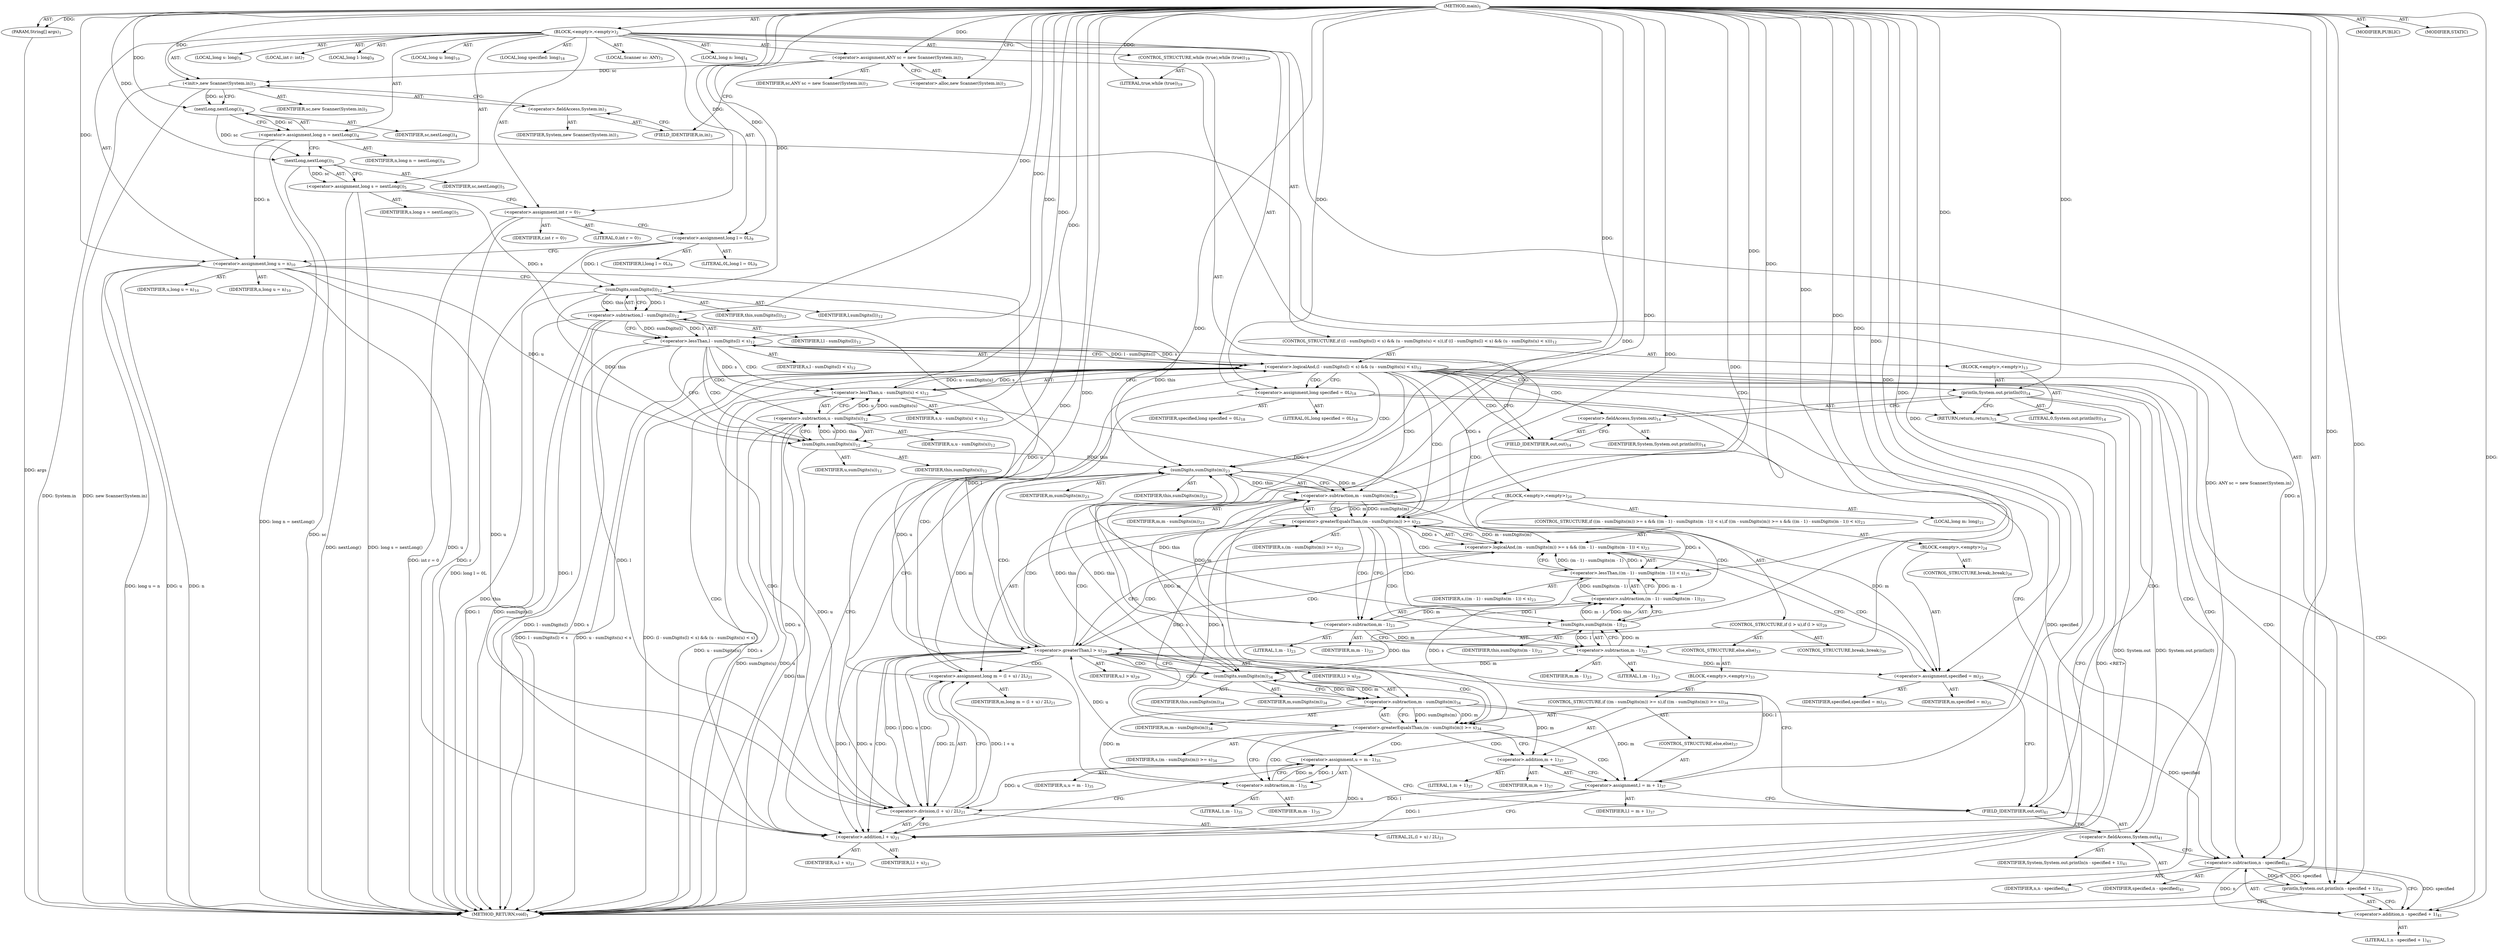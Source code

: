 digraph "main" {  
"19" [label = <(METHOD,main)<SUB>1</SUB>> ]
"20" [label = <(PARAM,String[] args)<SUB>1</SUB>> ]
"21" [label = <(BLOCK,&lt;empty&gt;,&lt;empty&gt;)<SUB>2</SUB>> ]
"4" [label = <(LOCAL,Scanner sc: ANY)<SUB>3</SUB>> ]
"22" [label = <(&lt;operator&gt;.assignment,ANY sc = new Scanner(System.in))<SUB>3</SUB>> ]
"23" [label = <(IDENTIFIER,sc,ANY sc = new Scanner(System.in))<SUB>3</SUB>> ]
"24" [label = <(&lt;operator&gt;.alloc,new Scanner(System.in))<SUB>3</SUB>> ]
"25" [label = <(&lt;init&gt;,new Scanner(System.in))<SUB>3</SUB>> ]
"3" [label = <(IDENTIFIER,sc,new Scanner(System.in))<SUB>3</SUB>> ]
"26" [label = <(&lt;operator&gt;.fieldAccess,System.in)<SUB>3</SUB>> ]
"27" [label = <(IDENTIFIER,System,new Scanner(System.in))<SUB>3</SUB>> ]
"28" [label = <(FIELD_IDENTIFIER,in,in)<SUB>3</SUB>> ]
"29" [label = <(LOCAL,long n: long)<SUB>4</SUB>> ]
"30" [label = <(&lt;operator&gt;.assignment,long n = nextLong())<SUB>4</SUB>> ]
"31" [label = <(IDENTIFIER,n,long n = nextLong())<SUB>4</SUB>> ]
"32" [label = <(nextLong,nextLong())<SUB>4</SUB>> ]
"33" [label = <(IDENTIFIER,sc,nextLong())<SUB>4</SUB>> ]
"34" [label = <(LOCAL,long s: long)<SUB>5</SUB>> ]
"35" [label = <(&lt;operator&gt;.assignment,long s = nextLong())<SUB>5</SUB>> ]
"36" [label = <(IDENTIFIER,s,long s = nextLong())<SUB>5</SUB>> ]
"37" [label = <(nextLong,nextLong())<SUB>5</SUB>> ]
"38" [label = <(IDENTIFIER,sc,nextLong())<SUB>5</SUB>> ]
"39" [label = <(LOCAL,int r: int)<SUB>7</SUB>> ]
"40" [label = <(&lt;operator&gt;.assignment,int r = 0)<SUB>7</SUB>> ]
"41" [label = <(IDENTIFIER,r,int r = 0)<SUB>7</SUB>> ]
"42" [label = <(LITERAL,0,int r = 0)<SUB>7</SUB>> ]
"43" [label = <(LOCAL,long l: long)<SUB>9</SUB>> ]
"44" [label = <(&lt;operator&gt;.assignment,long l = 0L)<SUB>9</SUB>> ]
"45" [label = <(IDENTIFIER,l,long l = 0L)<SUB>9</SUB>> ]
"46" [label = <(LITERAL,0L,long l = 0L)<SUB>9</SUB>> ]
"47" [label = <(LOCAL,long u: long)<SUB>10</SUB>> ]
"48" [label = <(&lt;operator&gt;.assignment,long u = n)<SUB>10</SUB>> ]
"49" [label = <(IDENTIFIER,u,long u = n)<SUB>10</SUB>> ]
"50" [label = <(IDENTIFIER,n,long u = n)<SUB>10</SUB>> ]
"51" [label = <(CONTROL_STRUCTURE,if ((l - sumDigits(l) &lt; s) &amp;&amp; (u - sumDigits(u) &lt; s)),if ((l - sumDigits(l) &lt; s) &amp;&amp; (u - sumDigits(u) &lt; s)))<SUB>12</SUB>> ]
"52" [label = <(&lt;operator&gt;.logicalAnd,(l - sumDigits(l) &lt; s) &amp;&amp; (u - sumDigits(u) &lt; s))<SUB>12</SUB>> ]
"53" [label = <(&lt;operator&gt;.lessThan,l - sumDigits(l) &lt; s)<SUB>12</SUB>> ]
"54" [label = <(&lt;operator&gt;.subtraction,l - sumDigits(l))<SUB>12</SUB>> ]
"55" [label = <(IDENTIFIER,l,l - sumDigits(l))<SUB>12</SUB>> ]
"56" [label = <(sumDigits,sumDigits(l))<SUB>12</SUB>> ]
"57" [label = <(IDENTIFIER,this,sumDigits(l))<SUB>12</SUB>> ]
"58" [label = <(IDENTIFIER,l,sumDigits(l))<SUB>12</SUB>> ]
"59" [label = <(IDENTIFIER,s,l - sumDigits(l) &lt; s)<SUB>12</SUB>> ]
"60" [label = <(&lt;operator&gt;.lessThan,u - sumDigits(u) &lt; s)<SUB>12</SUB>> ]
"61" [label = <(&lt;operator&gt;.subtraction,u - sumDigits(u))<SUB>12</SUB>> ]
"62" [label = <(IDENTIFIER,u,u - sumDigits(u))<SUB>12</SUB>> ]
"63" [label = <(sumDigits,sumDigits(u))<SUB>12</SUB>> ]
"64" [label = <(IDENTIFIER,this,sumDigits(u))<SUB>12</SUB>> ]
"65" [label = <(IDENTIFIER,u,sumDigits(u))<SUB>12</SUB>> ]
"66" [label = <(IDENTIFIER,s,u - sumDigits(u) &lt; s)<SUB>12</SUB>> ]
"67" [label = <(BLOCK,&lt;empty&gt;,&lt;empty&gt;)<SUB>13</SUB>> ]
"68" [label = <(println,System.out.println(0))<SUB>14</SUB>> ]
"69" [label = <(&lt;operator&gt;.fieldAccess,System.out)<SUB>14</SUB>> ]
"70" [label = <(IDENTIFIER,System,System.out.println(0))<SUB>14</SUB>> ]
"71" [label = <(FIELD_IDENTIFIER,out,out)<SUB>14</SUB>> ]
"72" [label = <(LITERAL,0,System.out.println(0))<SUB>14</SUB>> ]
"73" [label = <(RETURN,return;,return;)<SUB>15</SUB>> ]
"74" [label = <(LOCAL,long specified: long)<SUB>18</SUB>> ]
"75" [label = <(&lt;operator&gt;.assignment,long specified = 0L)<SUB>18</SUB>> ]
"76" [label = <(IDENTIFIER,specified,long specified = 0L)<SUB>18</SUB>> ]
"77" [label = <(LITERAL,0L,long specified = 0L)<SUB>18</SUB>> ]
"78" [label = <(CONTROL_STRUCTURE,while (true),while (true))<SUB>19</SUB>> ]
"79" [label = <(LITERAL,true,while (true))<SUB>19</SUB>> ]
"80" [label = <(BLOCK,&lt;empty&gt;,&lt;empty&gt;)<SUB>20</SUB>> ]
"81" [label = <(LOCAL,long m: long)<SUB>21</SUB>> ]
"82" [label = <(&lt;operator&gt;.assignment,long m = (l + u) / 2L)<SUB>21</SUB>> ]
"83" [label = <(IDENTIFIER,m,long m = (l + u) / 2L)<SUB>21</SUB>> ]
"84" [label = <(&lt;operator&gt;.division,(l + u) / 2L)<SUB>21</SUB>> ]
"85" [label = <(&lt;operator&gt;.addition,l + u)<SUB>21</SUB>> ]
"86" [label = <(IDENTIFIER,l,l + u)<SUB>21</SUB>> ]
"87" [label = <(IDENTIFIER,u,l + u)<SUB>21</SUB>> ]
"88" [label = <(LITERAL,2L,(l + u) / 2L)<SUB>21</SUB>> ]
"89" [label = <(CONTROL_STRUCTURE,if ((m - sumDigits(m)) &gt;= s &amp;&amp; ((m - 1) - sumDigits(m - 1)) &lt; s),if ((m - sumDigits(m)) &gt;= s &amp;&amp; ((m - 1) - sumDigits(m - 1)) &lt; s))<SUB>23</SUB>> ]
"90" [label = <(&lt;operator&gt;.logicalAnd,(m - sumDigits(m)) &gt;= s &amp;&amp; ((m - 1) - sumDigits(m - 1)) &lt; s)<SUB>23</SUB>> ]
"91" [label = <(&lt;operator&gt;.greaterEqualsThan,(m - sumDigits(m)) &gt;= s)<SUB>23</SUB>> ]
"92" [label = <(&lt;operator&gt;.subtraction,m - sumDigits(m))<SUB>23</SUB>> ]
"93" [label = <(IDENTIFIER,m,m - sumDigits(m))<SUB>23</SUB>> ]
"94" [label = <(sumDigits,sumDigits(m))<SUB>23</SUB>> ]
"95" [label = <(IDENTIFIER,this,sumDigits(m))<SUB>23</SUB>> ]
"96" [label = <(IDENTIFIER,m,sumDigits(m))<SUB>23</SUB>> ]
"97" [label = <(IDENTIFIER,s,(m - sumDigits(m)) &gt;= s)<SUB>23</SUB>> ]
"98" [label = <(&lt;operator&gt;.lessThan,((m - 1) - sumDigits(m - 1)) &lt; s)<SUB>23</SUB>> ]
"99" [label = <(&lt;operator&gt;.subtraction,(m - 1) - sumDigits(m - 1))<SUB>23</SUB>> ]
"100" [label = <(&lt;operator&gt;.subtraction,m - 1)<SUB>23</SUB>> ]
"101" [label = <(IDENTIFIER,m,m - 1)<SUB>23</SUB>> ]
"102" [label = <(LITERAL,1,m - 1)<SUB>23</SUB>> ]
"103" [label = <(sumDigits,sumDigits(m - 1))<SUB>23</SUB>> ]
"104" [label = <(IDENTIFIER,this,sumDigits(m - 1))<SUB>23</SUB>> ]
"105" [label = <(&lt;operator&gt;.subtraction,m - 1)<SUB>23</SUB>> ]
"106" [label = <(IDENTIFIER,m,m - 1)<SUB>23</SUB>> ]
"107" [label = <(LITERAL,1,m - 1)<SUB>23</SUB>> ]
"108" [label = <(IDENTIFIER,s,((m - 1) - sumDigits(m - 1)) &lt; s)<SUB>23</SUB>> ]
"109" [label = <(BLOCK,&lt;empty&gt;,&lt;empty&gt;)<SUB>24</SUB>> ]
"110" [label = <(&lt;operator&gt;.assignment,specified = m)<SUB>25</SUB>> ]
"111" [label = <(IDENTIFIER,specified,specified = m)<SUB>25</SUB>> ]
"112" [label = <(IDENTIFIER,m,specified = m)<SUB>25</SUB>> ]
"113" [label = <(CONTROL_STRUCTURE,break;,break;)<SUB>26</SUB>> ]
"114" [label = <(CONTROL_STRUCTURE,if (l &gt; u),if (l &gt; u))<SUB>29</SUB>> ]
"115" [label = <(&lt;operator&gt;.greaterThan,l &gt; u)<SUB>29</SUB>> ]
"116" [label = <(IDENTIFIER,l,l &gt; u)<SUB>29</SUB>> ]
"117" [label = <(IDENTIFIER,u,l &gt; u)<SUB>29</SUB>> ]
"118" [label = <(CONTROL_STRUCTURE,break;,break;)<SUB>30</SUB>> ]
"119" [label = <(CONTROL_STRUCTURE,else,else)<SUB>33</SUB>> ]
"120" [label = <(BLOCK,&lt;empty&gt;,&lt;empty&gt;)<SUB>33</SUB>> ]
"121" [label = <(CONTROL_STRUCTURE,if ((m - sumDigits(m)) &gt;= s),if ((m - sumDigits(m)) &gt;= s))<SUB>34</SUB>> ]
"122" [label = <(&lt;operator&gt;.greaterEqualsThan,(m - sumDigits(m)) &gt;= s)<SUB>34</SUB>> ]
"123" [label = <(&lt;operator&gt;.subtraction,m - sumDigits(m))<SUB>34</SUB>> ]
"124" [label = <(IDENTIFIER,m,m - sumDigits(m))<SUB>34</SUB>> ]
"125" [label = <(sumDigits,sumDigits(m))<SUB>34</SUB>> ]
"126" [label = <(IDENTIFIER,this,sumDigits(m))<SUB>34</SUB>> ]
"127" [label = <(IDENTIFIER,m,sumDigits(m))<SUB>34</SUB>> ]
"128" [label = <(IDENTIFIER,s,(m - sumDigits(m)) &gt;= s)<SUB>34</SUB>> ]
"129" [label = <(&lt;operator&gt;.assignment,u = m - 1)<SUB>35</SUB>> ]
"130" [label = <(IDENTIFIER,u,u = m - 1)<SUB>35</SUB>> ]
"131" [label = <(&lt;operator&gt;.subtraction,m - 1)<SUB>35</SUB>> ]
"132" [label = <(IDENTIFIER,m,m - 1)<SUB>35</SUB>> ]
"133" [label = <(LITERAL,1,m - 1)<SUB>35</SUB>> ]
"134" [label = <(CONTROL_STRUCTURE,else,else)<SUB>37</SUB>> ]
"135" [label = <(&lt;operator&gt;.assignment,l = m + 1)<SUB>37</SUB>> ]
"136" [label = <(IDENTIFIER,l,l = m + 1)<SUB>37</SUB>> ]
"137" [label = <(&lt;operator&gt;.addition,m + 1)<SUB>37</SUB>> ]
"138" [label = <(IDENTIFIER,m,m + 1)<SUB>37</SUB>> ]
"139" [label = <(LITERAL,1,m + 1)<SUB>37</SUB>> ]
"140" [label = <(println,System.out.println(n - specified + 1))<SUB>41</SUB>> ]
"141" [label = <(&lt;operator&gt;.fieldAccess,System.out)<SUB>41</SUB>> ]
"142" [label = <(IDENTIFIER,System,System.out.println(n - specified + 1))<SUB>41</SUB>> ]
"143" [label = <(FIELD_IDENTIFIER,out,out)<SUB>41</SUB>> ]
"144" [label = <(&lt;operator&gt;.addition,n - specified + 1)<SUB>41</SUB>> ]
"145" [label = <(&lt;operator&gt;.subtraction,n - specified)<SUB>41</SUB>> ]
"146" [label = <(IDENTIFIER,n,n - specified)<SUB>41</SUB>> ]
"147" [label = <(IDENTIFIER,specified,n - specified)<SUB>41</SUB>> ]
"148" [label = <(LITERAL,1,n - specified + 1)<SUB>41</SUB>> ]
"149" [label = <(MODIFIER,PUBLIC)> ]
"150" [label = <(MODIFIER,STATIC)> ]
"151" [label = <(METHOD_RETURN,void)<SUB>1</SUB>> ]
  "19" -> "20"  [ label = "AST: "] 
  "19" -> "21"  [ label = "AST: "] 
  "19" -> "149"  [ label = "AST: "] 
  "19" -> "150"  [ label = "AST: "] 
  "19" -> "151"  [ label = "AST: "] 
  "21" -> "4"  [ label = "AST: "] 
  "21" -> "22"  [ label = "AST: "] 
  "21" -> "25"  [ label = "AST: "] 
  "21" -> "29"  [ label = "AST: "] 
  "21" -> "30"  [ label = "AST: "] 
  "21" -> "34"  [ label = "AST: "] 
  "21" -> "35"  [ label = "AST: "] 
  "21" -> "39"  [ label = "AST: "] 
  "21" -> "40"  [ label = "AST: "] 
  "21" -> "43"  [ label = "AST: "] 
  "21" -> "44"  [ label = "AST: "] 
  "21" -> "47"  [ label = "AST: "] 
  "21" -> "48"  [ label = "AST: "] 
  "21" -> "51"  [ label = "AST: "] 
  "21" -> "74"  [ label = "AST: "] 
  "21" -> "75"  [ label = "AST: "] 
  "21" -> "78"  [ label = "AST: "] 
  "21" -> "140"  [ label = "AST: "] 
  "22" -> "23"  [ label = "AST: "] 
  "22" -> "24"  [ label = "AST: "] 
  "25" -> "3"  [ label = "AST: "] 
  "25" -> "26"  [ label = "AST: "] 
  "26" -> "27"  [ label = "AST: "] 
  "26" -> "28"  [ label = "AST: "] 
  "30" -> "31"  [ label = "AST: "] 
  "30" -> "32"  [ label = "AST: "] 
  "32" -> "33"  [ label = "AST: "] 
  "35" -> "36"  [ label = "AST: "] 
  "35" -> "37"  [ label = "AST: "] 
  "37" -> "38"  [ label = "AST: "] 
  "40" -> "41"  [ label = "AST: "] 
  "40" -> "42"  [ label = "AST: "] 
  "44" -> "45"  [ label = "AST: "] 
  "44" -> "46"  [ label = "AST: "] 
  "48" -> "49"  [ label = "AST: "] 
  "48" -> "50"  [ label = "AST: "] 
  "51" -> "52"  [ label = "AST: "] 
  "51" -> "67"  [ label = "AST: "] 
  "52" -> "53"  [ label = "AST: "] 
  "52" -> "60"  [ label = "AST: "] 
  "53" -> "54"  [ label = "AST: "] 
  "53" -> "59"  [ label = "AST: "] 
  "54" -> "55"  [ label = "AST: "] 
  "54" -> "56"  [ label = "AST: "] 
  "56" -> "57"  [ label = "AST: "] 
  "56" -> "58"  [ label = "AST: "] 
  "60" -> "61"  [ label = "AST: "] 
  "60" -> "66"  [ label = "AST: "] 
  "61" -> "62"  [ label = "AST: "] 
  "61" -> "63"  [ label = "AST: "] 
  "63" -> "64"  [ label = "AST: "] 
  "63" -> "65"  [ label = "AST: "] 
  "67" -> "68"  [ label = "AST: "] 
  "67" -> "73"  [ label = "AST: "] 
  "68" -> "69"  [ label = "AST: "] 
  "68" -> "72"  [ label = "AST: "] 
  "69" -> "70"  [ label = "AST: "] 
  "69" -> "71"  [ label = "AST: "] 
  "75" -> "76"  [ label = "AST: "] 
  "75" -> "77"  [ label = "AST: "] 
  "78" -> "79"  [ label = "AST: "] 
  "78" -> "80"  [ label = "AST: "] 
  "80" -> "81"  [ label = "AST: "] 
  "80" -> "82"  [ label = "AST: "] 
  "80" -> "89"  [ label = "AST: "] 
  "80" -> "114"  [ label = "AST: "] 
  "82" -> "83"  [ label = "AST: "] 
  "82" -> "84"  [ label = "AST: "] 
  "84" -> "85"  [ label = "AST: "] 
  "84" -> "88"  [ label = "AST: "] 
  "85" -> "86"  [ label = "AST: "] 
  "85" -> "87"  [ label = "AST: "] 
  "89" -> "90"  [ label = "AST: "] 
  "89" -> "109"  [ label = "AST: "] 
  "90" -> "91"  [ label = "AST: "] 
  "90" -> "98"  [ label = "AST: "] 
  "91" -> "92"  [ label = "AST: "] 
  "91" -> "97"  [ label = "AST: "] 
  "92" -> "93"  [ label = "AST: "] 
  "92" -> "94"  [ label = "AST: "] 
  "94" -> "95"  [ label = "AST: "] 
  "94" -> "96"  [ label = "AST: "] 
  "98" -> "99"  [ label = "AST: "] 
  "98" -> "108"  [ label = "AST: "] 
  "99" -> "100"  [ label = "AST: "] 
  "99" -> "103"  [ label = "AST: "] 
  "100" -> "101"  [ label = "AST: "] 
  "100" -> "102"  [ label = "AST: "] 
  "103" -> "104"  [ label = "AST: "] 
  "103" -> "105"  [ label = "AST: "] 
  "105" -> "106"  [ label = "AST: "] 
  "105" -> "107"  [ label = "AST: "] 
  "109" -> "110"  [ label = "AST: "] 
  "109" -> "113"  [ label = "AST: "] 
  "110" -> "111"  [ label = "AST: "] 
  "110" -> "112"  [ label = "AST: "] 
  "114" -> "115"  [ label = "AST: "] 
  "114" -> "118"  [ label = "AST: "] 
  "114" -> "119"  [ label = "AST: "] 
  "115" -> "116"  [ label = "AST: "] 
  "115" -> "117"  [ label = "AST: "] 
  "119" -> "120"  [ label = "AST: "] 
  "120" -> "121"  [ label = "AST: "] 
  "121" -> "122"  [ label = "AST: "] 
  "121" -> "129"  [ label = "AST: "] 
  "121" -> "134"  [ label = "AST: "] 
  "122" -> "123"  [ label = "AST: "] 
  "122" -> "128"  [ label = "AST: "] 
  "123" -> "124"  [ label = "AST: "] 
  "123" -> "125"  [ label = "AST: "] 
  "125" -> "126"  [ label = "AST: "] 
  "125" -> "127"  [ label = "AST: "] 
  "129" -> "130"  [ label = "AST: "] 
  "129" -> "131"  [ label = "AST: "] 
  "131" -> "132"  [ label = "AST: "] 
  "131" -> "133"  [ label = "AST: "] 
  "134" -> "135"  [ label = "AST: "] 
  "135" -> "136"  [ label = "AST: "] 
  "135" -> "137"  [ label = "AST: "] 
  "137" -> "138"  [ label = "AST: "] 
  "137" -> "139"  [ label = "AST: "] 
  "140" -> "141"  [ label = "AST: "] 
  "140" -> "144"  [ label = "AST: "] 
  "141" -> "142"  [ label = "AST: "] 
  "141" -> "143"  [ label = "AST: "] 
  "144" -> "145"  [ label = "AST: "] 
  "144" -> "148"  [ label = "AST: "] 
  "145" -> "146"  [ label = "AST: "] 
  "145" -> "147"  [ label = "AST: "] 
  "22" -> "28"  [ label = "CFG: "] 
  "25" -> "32"  [ label = "CFG: "] 
  "30" -> "37"  [ label = "CFG: "] 
  "35" -> "40"  [ label = "CFG: "] 
  "40" -> "44"  [ label = "CFG: "] 
  "44" -> "48"  [ label = "CFG: "] 
  "48" -> "56"  [ label = "CFG: "] 
  "75" -> "85"  [ label = "CFG: "] 
  "75" -> "143"  [ label = "CFG: "] 
  "140" -> "151"  [ label = "CFG: "] 
  "24" -> "22"  [ label = "CFG: "] 
  "26" -> "25"  [ label = "CFG: "] 
  "32" -> "30"  [ label = "CFG: "] 
  "37" -> "35"  [ label = "CFG: "] 
  "52" -> "71"  [ label = "CFG: "] 
  "52" -> "75"  [ label = "CFG: "] 
  "141" -> "145"  [ label = "CFG: "] 
  "144" -> "140"  [ label = "CFG: "] 
  "28" -> "26"  [ label = "CFG: "] 
  "53" -> "52"  [ label = "CFG: "] 
  "53" -> "63"  [ label = "CFG: "] 
  "60" -> "52"  [ label = "CFG: "] 
  "68" -> "73"  [ label = "CFG: "] 
  "73" -> "151"  [ label = "CFG: "] 
  "82" -> "94"  [ label = "CFG: "] 
  "143" -> "141"  [ label = "CFG: "] 
  "145" -> "144"  [ label = "CFG: "] 
  "54" -> "53"  [ label = "CFG: "] 
  "61" -> "60"  [ label = "CFG: "] 
  "69" -> "68"  [ label = "CFG: "] 
  "84" -> "82"  [ label = "CFG: "] 
  "90" -> "110"  [ label = "CFG: "] 
  "90" -> "115"  [ label = "CFG: "] 
  "115" -> "143"  [ label = "CFG: "] 
  "115" -> "125"  [ label = "CFG: "] 
  "56" -> "54"  [ label = "CFG: "] 
  "63" -> "61"  [ label = "CFG: "] 
  "71" -> "69"  [ label = "CFG: "] 
  "85" -> "84"  [ label = "CFG: "] 
  "91" -> "90"  [ label = "CFG: "] 
  "91" -> "100"  [ label = "CFG: "] 
  "98" -> "90"  [ label = "CFG: "] 
  "110" -> "143"  [ label = "CFG: "] 
  "92" -> "91"  [ label = "CFG: "] 
  "99" -> "98"  [ label = "CFG: "] 
  "94" -> "92"  [ label = "CFG: "] 
  "100" -> "105"  [ label = "CFG: "] 
  "103" -> "99"  [ label = "CFG: "] 
  "122" -> "131"  [ label = "CFG: "] 
  "122" -> "137"  [ label = "CFG: "] 
  "129" -> "85"  [ label = "CFG: "] 
  "129" -> "143"  [ label = "CFG: "] 
  "105" -> "103"  [ label = "CFG: "] 
  "123" -> "122"  [ label = "CFG: "] 
  "131" -> "129"  [ label = "CFG: "] 
  "135" -> "85"  [ label = "CFG: "] 
  "135" -> "143"  [ label = "CFG: "] 
  "125" -> "123"  [ label = "CFG: "] 
  "137" -> "135"  [ label = "CFG: "] 
  "19" -> "24"  [ label = "CFG: "] 
  "73" -> "151"  [ label = "DDG: &lt;RET&gt;"] 
  "20" -> "151"  [ label = "DDG: args"] 
  "22" -> "151"  [ label = "DDG: ANY sc = new Scanner(System.in)"] 
  "25" -> "151"  [ label = "DDG: System.in"] 
  "25" -> "151"  [ label = "DDG: new Scanner(System.in)"] 
  "30" -> "151"  [ label = "DDG: long n = nextLong()"] 
  "37" -> "151"  [ label = "DDG: sc"] 
  "35" -> "151"  [ label = "DDG: nextLong()"] 
  "35" -> "151"  [ label = "DDG: long s = nextLong()"] 
  "40" -> "151"  [ label = "DDG: r"] 
  "40" -> "151"  [ label = "DDG: int r = 0"] 
  "44" -> "151"  [ label = "DDG: long l = 0L"] 
  "48" -> "151"  [ label = "DDG: u"] 
  "48" -> "151"  [ label = "DDG: n"] 
  "48" -> "151"  [ label = "DDG: long u = n"] 
  "54" -> "151"  [ label = "DDG: l"] 
  "56" -> "151"  [ label = "DDG: this"] 
  "54" -> "151"  [ label = "DDG: sumDigits(l)"] 
  "53" -> "151"  [ label = "DDG: l - sumDigits(l)"] 
  "53" -> "151"  [ label = "DDG: s"] 
  "52" -> "151"  [ label = "DDG: l - sumDigits(l) &lt; s"] 
  "61" -> "151"  [ label = "DDG: u"] 
  "63" -> "151"  [ label = "DDG: this"] 
  "61" -> "151"  [ label = "DDG: sumDigits(u)"] 
  "60" -> "151"  [ label = "DDG: u - sumDigits(u)"] 
  "60" -> "151"  [ label = "DDG: s"] 
  "52" -> "151"  [ label = "DDG: u - sumDigits(u) &lt; s"] 
  "52" -> "151"  [ label = "DDG: (l - sumDigits(l) &lt; s) &amp;&amp; (u - sumDigits(u) &lt; s)"] 
  "68" -> "151"  [ label = "DDG: System.out"] 
  "68" -> "151"  [ label = "DDG: System.out.println(0)"] 
  "19" -> "20"  [ label = "DDG: "] 
  "19" -> "22"  [ label = "DDG: "] 
  "32" -> "30"  [ label = "DDG: sc"] 
  "37" -> "35"  [ label = "DDG: sc"] 
  "19" -> "40"  [ label = "DDG: "] 
  "19" -> "44"  [ label = "DDG: "] 
  "30" -> "48"  [ label = "DDG: n"] 
  "19" -> "48"  [ label = "DDG: "] 
  "19" -> "75"  [ label = "DDG: "] 
  "22" -> "25"  [ label = "DDG: sc"] 
  "19" -> "25"  [ label = "DDG: "] 
  "19" -> "79"  [ label = "DDG: "] 
  "145" -> "140"  [ label = "DDG: n"] 
  "145" -> "140"  [ label = "DDG: specified"] 
  "19" -> "140"  [ label = "DDG: "] 
  "25" -> "32"  [ label = "DDG: sc"] 
  "19" -> "32"  [ label = "DDG: "] 
  "32" -> "37"  [ label = "DDG: sc"] 
  "19" -> "37"  [ label = "DDG: "] 
  "53" -> "52"  [ label = "DDG: l - sumDigits(l)"] 
  "53" -> "52"  [ label = "DDG: s"] 
  "60" -> "52"  [ label = "DDG: u - sumDigits(u)"] 
  "60" -> "52"  [ label = "DDG: s"] 
  "19" -> "73"  [ label = "DDG: "] 
  "84" -> "82"  [ label = "DDG: l + u"] 
  "84" -> "82"  [ label = "DDG: 2L"] 
  "145" -> "144"  [ label = "DDG: n"] 
  "145" -> "144"  [ label = "DDG: specified"] 
  "19" -> "144"  [ label = "DDG: "] 
  "54" -> "53"  [ label = "DDG: l"] 
  "54" -> "53"  [ label = "DDG: sumDigits(l)"] 
  "35" -> "53"  [ label = "DDG: s"] 
  "19" -> "53"  [ label = "DDG: "] 
  "61" -> "60"  [ label = "DDG: u"] 
  "61" -> "60"  [ label = "DDG: sumDigits(u)"] 
  "53" -> "60"  [ label = "DDG: s"] 
  "19" -> "60"  [ label = "DDG: "] 
  "19" -> "68"  [ label = "DDG: "] 
  "19" -> "145"  [ label = "DDG: "] 
  "30" -> "145"  [ label = "DDG: n"] 
  "75" -> "145"  [ label = "DDG: specified"] 
  "110" -> "145"  [ label = "DDG: specified"] 
  "56" -> "54"  [ label = "DDG: l"] 
  "19" -> "54"  [ label = "DDG: "] 
  "56" -> "54"  [ label = "DDG: this"] 
  "63" -> "61"  [ label = "DDG: u"] 
  "19" -> "61"  [ label = "DDG: "] 
  "63" -> "61"  [ label = "DDG: this"] 
  "54" -> "84"  [ label = "DDG: l"] 
  "115" -> "84"  [ label = "DDG: l"] 
  "135" -> "84"  [ label = "DDG: l"] 
  "19" -> "84"  [ label = "DDG: "] 
  "48" -> "84"  [ label = "DDG: u"] 
  "61" -> "84"  [ label = "DDG: u"] 
  "115" -> "84"  [ label = "DDG: u"] 
  "129" -> "84"  [ label = "DDG: u"] 
  "91" -> "90"  [ label = "DDG: m - sumDigits(m)"] 
  "91" -> "90"  [ label = "DDG: s"] 
  "98" -> "90"  [ label = "DDG: (m - 1) - sumDigits(m - 1)"] 
  "98" -> "90"  [ label = "DDG: s"] 
  "92" -> "110"  [ label = "DDG: m"] 
  "105" -> "110"  [ label = "DDG: m"] 
  "19" -> "110"  [ label = "DDG: "] 
  "19" -> "115"  [ label = "DDG: "] 
  "54" -> "115"  [ label = "DDG: l"] 
  "135" -> "115"  [ label = "DDG: l"] 
  "48" -> "115"  [ label = "DDG: u"] 
  "61" -> "115"  [ label = "DDG: u"] 
  "129" -> "115"  [ label = "DDG: u"] 
  "19" -> "56"  [ label = "DDG: "] 
  "44" -> "56"  [ label = "DDG: l"] 
  "56" -> "63"  [ label = "DDG: this"] 
  "19" -> "63"  [ label = "DDG: "] 
  "48" -> "63"  [ label = "DDG: u"] 
  "54" -> "85"  [ label = "DDG: l"] 
  "115" -> "85"  [ label = "DDG: l"] 
  "135" -> "85"  [ label = "DDG: l"] 
  "19" -> "85"  [ label = "DDG: "] 
  "48" -> "85"  [ label = "DDG: u"] 
  "61" -> "85"  [ label = "DDG: u"] 
  "115" -> "85"  [ label = "DDG: u"] 
  "129" -> "85"  [ label = "DDG: u"] 
  "92" -> "91"  [ label = "DDG: m"] 
  "92" -> "91"  [ label = "DDG: sumDigits(m)"] 
  "53" -> "91"  [ label = "DDG: s"] 
  "60" -> "91"  [ label = "DDG: s"] 
  "122" -> "91"  [ label = "DDG: s"] 
  "19" -> "91"  [ label = "DDG: "] 
  "99" -> "98"  [ label = "DDG: m - 1"] 
  "99" -> "98"  [ label = "DDG: sumDigits(m - 1)"] 
  "91" -> "98"  [ label = "DDG: s"] 
  "19" -> "98"  [ label = "DDG: "] 
  "94" -> "92"  [ label = "DDG: m"] 
  "19" -> "92"  [ label = "DDG: "] 
  "94" -> "92"  [ label = "DDG: this"] 
  "103" -> "99"  [ label = "DDG: m - 1"] 
  "100" -> "99"  [ label = "DDG: m"] 
  "100" -> "99"  [ label = "DDG: 1"] 
  "103" -> "99"  [ label = "DDG: this"] 
  "131" -> "129"  [ label = "DDG: m"] 
  "131" -> "129"  [ label = "DDG: 1"] 
  "56" -> "94"  [ label = "DDG: this"] 
  "63" -> "94"  [ label = "DDG: this"] 
  "125" -> "94"  [ label = "DDG: this"] 
  "19" -> "94"  [ label = "DDG: "] 
  "82" -> "94"  [ label = "DDG: m"] 
  "92" -> "100"  [ label = "DDG: m"] 
  "19" -> "100"  [ label = "DDG: "] 
  "94" -> "103"  [ label = "DDG: this"] 
  "19" -> "103"  [ label = "DDG: "] 
  "105" -> "103"  [ label = "DDG: m"] 
  "105" -> "103"  [ label = "DDG: 1"] 
  "123" -> "122"  [ label = "DDG: m"] 
  "123" -> "122"  [ label = "DDG: sumDigits(m)"] 
  "91" -> "122"  [ label = "DDG: s"] 
  "98" -> "122"  [ label = "DDG: s"] 
  "19" -> "122"  [ label = "DDG: "] 
  "123" -> "135"  [ label = "DDG: m"] 
  "19" -> "135"  [ label = "DDG: "] 
  "100" -> "105"  [ label = "DDG: m"] 
  "19" -> "105"  [ label = "DDG: "] 
  "125" -> "123"  [ label = "DDG: m"] 
  "19" -> "123"  [ label = "DDG: "] 
  "125" -> "123"  [ label = "DDG: this"] 
  "123" -> "131"  [ label = "DDG: m"] 
  "19" -> "131"  [ label = "DDG: "] 
  "94" -> "125"  [ label = "DDG: this"] 
  "103" -> "125"  [ label = "DDG: this"] 
  "19" -> "125"  [ label = "DDG: "] 
  "92" -> "125"  [ label = "DDG: m"] 
  "105" -> "125"  [ label = "DDG: m"] 
  "123" -> "137"  [ label = "DDG: m"] 
  "19" -> "137"  [ label = "DDG: "] 
  "52" -> "68"  [ label = "CDG: "] 
  "52" -> "141"  [ label = "CDG: "] 
  "52" -> "73"  [ label = "CDG: "] 
  "52" -> "75"  [ label = "CDG: "] 
  "52" -> "145"  [ label = "CDG: "] 
  "52" -> "69"  [ label = "CDG: "] 
  "52" -> "144"  [ label = "CDG: "] 
  "52" -> "140"  [ label = "CDG: "] 
  "52" -> "143"  [ label = "CDG: "] 
  "52" -> "71"  [ label = "CDG: "] 
  "52" -> "94"  [ label = "CDG: "] 
  "52" -> "84"  [ label = "CDG: "] 
  "52" -> "85"  [ label = "CDG: "] 
  "52" -> "92"  [ label = "CDG: "] 
  "52" -> "91"  [ label = "CDG: "] 
  "52" -> "82"  [ label = "CDG: "] 
  "52" -> "90"  [ label = "CDG: "] 
  "53" -> "60"  [ label = "CDG: "] 
  "53" -> "61"  [ label = "CDG: "] 
  "53" -> "63"  [ label = "CDG: "] 
  "90" -> "115"  [ label = "CDG: "] 
  "90" -> "110"  [ label = "CDG: "] 
  "115" -> "122"  [ label = "CDG: "] 
  "115" -> "123"  [ label = "CDG: "] 
  "115" -> "125"  [ label = "CDG: "] 
  "115" -> "94"  [ label = "CDG: "] 
  "115" -> "84"  [ label = "CDG: "] 
  "115" -> "85"  [ label = "CDG: "] 
  "115" -> "92"  [ label = "CDG: "] 
  "115" -> "91"  [ label = "CDG: "] 
  "115" -> "82"  [ label = "CDG: "] 
  "115" -> "90"  [ label = "CDG: "] 
  "91" -> "98"  [ label = "CDG: "] 
  "91" -> "99"  [ label = "CDG: "] 
  "91" -> "103"  [ label = "CDG: "] 
  "91" -> "105"  [ label = "CDG: "] 
  "91" -> "100"  [ label = "CDG: "] 
  "122" -> "131"  [ label = "CDG: "] 
  "122" -> "129"  [ label = "CDG: "] 
  "122" -> "137"  [ label = "CDG: "] 
  "122" -> "135"  [ label = "CDG: "] 
}
